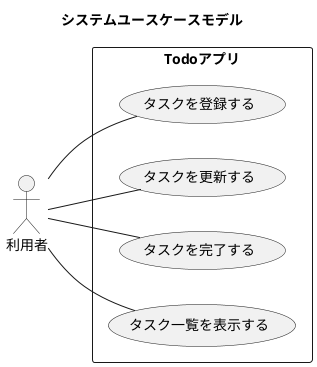 @startuml
title システムユースケースモデル

left to right direction
actor 利用者

rectangle "Todoアプリ" {
  usecase (タスクを登録する) as SUC_01
  usecase (タスクを更新する) as SUC_02
  usecase (タスクを完了する) as SUC_03
  usecase (タスク一覧を表示する) as SUC_04
}

利用者 -- SUC_01
利用者 -- SUC_02
利用者 -- SUC_03
利用者 -- SUC_04

@enduml
